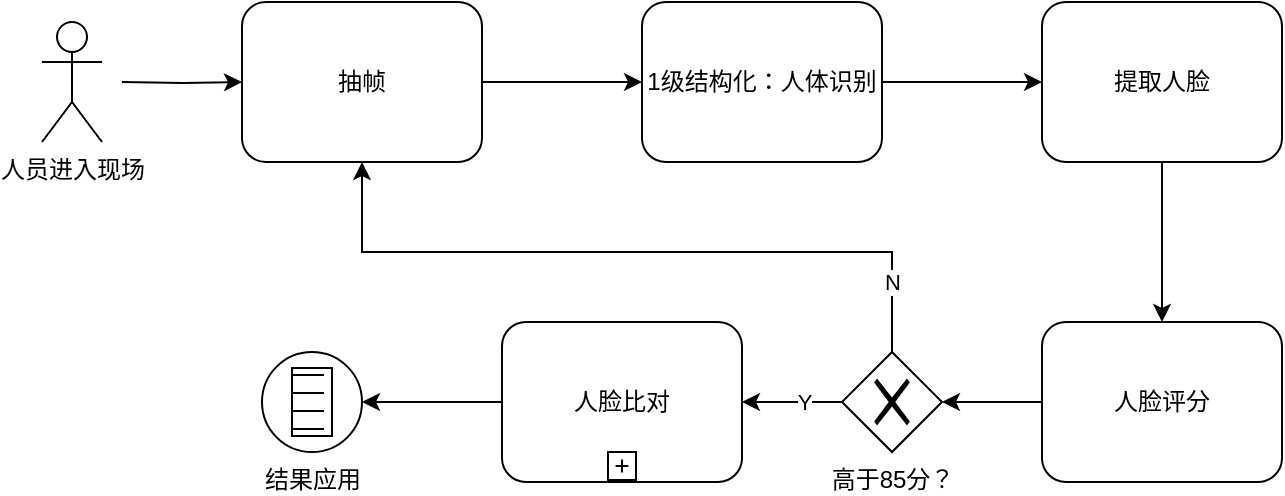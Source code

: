 <mxfile version="13.3.4" type="github"><diagram id="LsalG60jrKpmimVwwgA0" name="Page-1"><mxGraphModel dx="782" dy="432" grid="1" gridSize="10" guides="1" tooltips="1" connect="1" arrows="1" fold="1" page="1" pageScale="1" pageWidth="827" pageHeight="1169" math="0" shadow="0"><root><mxCell id="0"/><mxCell id="1" parent="0"/><mxCell id="v99Gg7eSHK0nsumkTFYq-5" style="edgeStyle=orthogonalEdgeStyle;rounded=0;orthogonalLoop=1;jettySize=auto;html=1;entryX=0;entryY=0.5;entryDx=0;entryDy=0;" edge="1" parent="1" target="v99Gg7eSHK0nsumkTFYq-3"><mxGeometry relative="1" as="geometry"><mxPoint x="150" y="95" as="sourcePoint"/></mxGeometry></mxCell><mxCell id="v99Gg7eSHK0nsumkTFYq-7" value="" style="edgeStyle=orthogonalEdgeStyle;rounded=0;orthogonalLoop=1;jettySize=auto;html=1;" edge="1" parent="1" source="v99Gg7eSHK0nsumkTFYq-3" target="v99Gg7eSHK0nsumkTFYq-6"><mxGeometry relative="1" as="geometry"/></mxCell><mxCell id="v99Gg7eSHK0nsumkTFYq-3" value="抽帧" style="shape=ext;rounded=1;html=1;whiteSpace=wrap;" vertex="1" parent="1"><mxGeometry x="210" y="55" width="120" height="80" as="geometry"/></mxCell><mxCell id="v99Gg7eSHK0nsumkTFYq-9" value="" style="edgeStyle=orthogonalEdgeStyle;rounded=0;orthogonalLoop=1;jettySize=auto;html=1;" edge="1" parent="1" source="v99Gg7eSHK0nsumkTFYq-6" target="v99Gg7eSHK0nsumkTFYq-8"><mxGeometry relative="1" as="geometry"/></mxCell><mxCell id="v99Gg7eSHK0nsumkTFYq-6" value="1级结构化：人体识别" style="shape=ext;rounded=1;html=1;whiteSpace=wrap;" vertex="1" parent="1"><mxGeometry x="410" y="55" width="120" height="80" as="geometry"/></mxCell><mxCell id="v99Gg7eSHK0nsumkTFYq-11" value="" style="edgeStyle=orthogonalEdgeStyle;rounded=0;orthogonalLoop=1;jettySize=auto;html=1;" edge="1" parent="1" source="v99Gg7eSHK0nsumkTFYq-8" target="v99Gg7eSHK0nsumkTFYq-10"><mxGeometry relative="1" as="geometry"/></mxCell><mxCell id="v99Gg7eSHK0nsumkTFYq-8" value="&lt;div&gt;提取人脸&lt;/div&gt;" style="shape=ext;rounded=1;html=1;whiteSpace=wrap;" vertex="1" parent="1"><mxGeometry x="610" y="55" width="120" height="80" as="geometry"/></mxCell><mxCell id="v99Gg7eSHK0nsumkTFYq-13" style="edgeStyle=orthogonalEdgeStyle;rounded=0;orthogonalLoop=1;jettySize=auto;html=1;entryX=1;entryY=0.5;entryDx=0;entryDy=0;" edge="1" parent="1" source="v99Gg7eSHK0nsumkTFYq-10" target="v99Gg7eSHK0nsumkTFYq-12"><mxGeometry relative="1" as="geometry"/></mxCell><mxCell id="v99Gg7eSHK0nsumkTFYq-10" value="人脸评分" style="shape=ext;rounded=1;html=1;whiteSpace=wrap;" vertex="1" parent="1"><mxGeometry x="610" y="215" width="120" height="80" as="geometry"/></mxCell><mxCell id="v99Gg7eSHK0nsumkTFYq-15" style="edgeStyle=orthogonalEdgeStyle;rounded=0;orthogonalLoop=1;jettySize=auto;html=1;entryX=1;entryY=0.5;entryDx=0;entryDy=0;" edge="1" parent="1" source="v99Gg7eSHK0nsumkTFYq-12" target="v99Gg7eSHK0nsumkTFYq-14"><mxGeometry relative="1" as="geometry"/></mxCell><mxCell id="v99Gg7eSHK0nsumkTFYq-19" value="Y" style="edgeLabel;html=1;align=center;verticalAlign=middle;resizable=0;points=[];" vertex="1" connectable="0" parent="v99Gg7eSHK0nsumkTFYq-15"><mxGeometry x="-0.24" relative="1" as="geometry"><mxPoint as="offset"/></mxGeometry></mxCell><mxCell id="v99Gg7eSHK0nsumkTFYq-17" style="edgeStyle=orthogonalEdgeStyle;rounded=0;orthogonalLoop=1;jettySize=auto;html=1;entryX=0.5;entryY=1;entryDx=0;entryDy=0;" edge="1" parent="1" source="v99Gg7eSHK0nsumkTFYq-12" target="v99Gg7eSHK0nsumkTFYq-3"><mxGeometry relative="1" as="geometry"><Array as="points"><mxPoint x="535" y="180"/><mxPoint x="270" y="180"/></Array></mxGeometry></mxCell><mxCell id="v99Gg7eSHK0nsumkTFYq-18" value="N" style="edgeLabel;html=1;align=center;verticalAlign=middle;resizable=0;points=[];" vertex="1" connectable="0" parent="v99Gg7eSHK0nsumkTFYq-17"><mxGeometry x="-0.806" relative="1" as="geometry"><mxPoint as="offset"/></mxGeometry></mxCell><mxCell id="v99Gg7eSHK0nsumkTFYq-12" value="高于85分？" style="shape=mxgraph.bpmn.shape;html=1;verticalLabelPosition=bottom;labelBackgroundColor=#ffffff;verticalAlign=top;align=center;perimeter=rhombusPerimeter;background=gateway;outlineConnect=0;outline=none;symbol=exclusiveGw;" vertex="1" parent="1"><mxGeometry x="510" y="230" width="50" height="50" as="geometry"/></mxCell><mxCell id="v99Gg7eSHK0nsumkTFYq-21" style="edgeStyle=orthogonalEdgeStyle;rounded=0;orthogonalLoop=1;jettySize=auto;html=1;entryX=1;entryY=0.5;entryDx=0;entryDy=0;" edge="1" parent="1" source="v99Gg7eSHK0nsumkTFYq-14" target="v99Gg7eSHK0nsumkTFYq-20"><mxGeometry relative="1" as="geometry"/></mxCell><mxCell id="v99Gg7eSHK0nsumkTFYq-14" value="人脸比对" style="shape=ext;rounded=1;html=1;whiteSpace=wrap;" vertex="1" parent="1"><mxGeometry x="340" y="215" width="120" height="80" as="geometry"/></mxCell><mxCell id="v99Gg7eSHK0nsumkTFYq-16" value="人员进入现场" style="shape=umlActor;verticalLabelPosition=bottom;labelBackgroundColor=#ffffff;verticalAlign=top;html=1;outlineConnect=0;" vertex="1" parent="1"><mxGeometry x="110" y="65" width="30" height="60" as="geometry"/></mxCell><mxCell id="v99Gg7eSHK0nsumkTFYq-20" value="结果应用" style="shape=mxgraph.bpmn.shape;html=1;verticalLabelPosition=bottom;labelBackgroundColor=#ffffff;verticalAlign=top;align=center;perimeter=ellipsePerimeter;outlineConnect=0;outline=standard;symbol=conditional;" vertex="1" parent="1"><mxGeometry x="220" y="230" width="50" height="50" as="geometry"/></mxCell><mxCell id="v99Gg7eSHK0nsumkTFYq-22" value="" style="shape=plus;html=1;outlineConnect=0;" vertex="1" parent="1"><mxGeometry x="393" y="280" width="14" height="14" as="geometry"/></mxCell></root></mxGraphModel></diagram></mxfile>